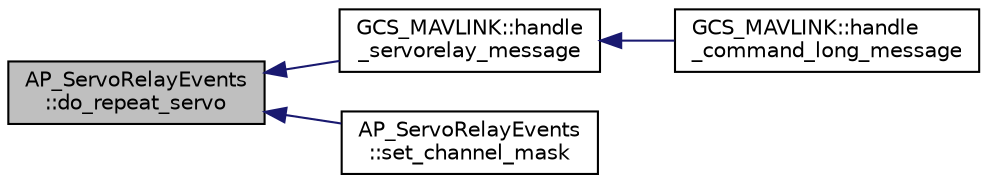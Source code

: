 digraph "AP_ServoRelayEvents::do_repeat_servo"
{
 // INTERACTIVE_SVG=YES
  edge [fontname="Helvetica",fontsize="10",labelfontname="Helvetica",labelfontsize="10"];
  node [fontname="Helvetica",fontsize="10",shape=record];
  rankdir="LR";
  Node1 [label="AP_ServoRelayEvents\l::do_repeat_servo",height=0.2,width=0.4,color="black", fillcolor="grey75", style="filled", fontcolor="black"];
  Node1 -> Node2 [dir="back",color="midnightblue",fontsize="10",style="solid",fontname="Helvetica"];
  Node2 [label="GCS_MAVLINK::handle\l_servorelay_message",height=0.2,width=0.4,color="black", fillcolor="white", style="filled",URL="$structGCS__MAVLINK.html#a5c12313a95cbe070672ad420b2d100e7"];
  Node2 -> Node3 [dir="back",color="midnightblue",fontsize="10",style="solid",fontname="Helvetica"];
  Node3 [label="GCS_MAVLINK::handle\l_command_long_message",height=0.2,width=0.4,color="black", fillcolor="white", style="filled",URL="$structGCS__MAVLINK.html#ada9816ba563e134b421cb5bcc7b21ed6"];
  Node1 -> Node4 [dir="back",color="midnightblue",fontsize="10",style="solid",fontname="Helvetica"];
  Node4 [label="AP_ServoRelayEvents\l::set_channel_mask",height=0.2,width=0.4,color="black", fillcolor="white", style="filled",URL="$classAP__ServoRelayEvents.html#ad44dd442ccbbff357fcd6c1a37df2d47"];
}
